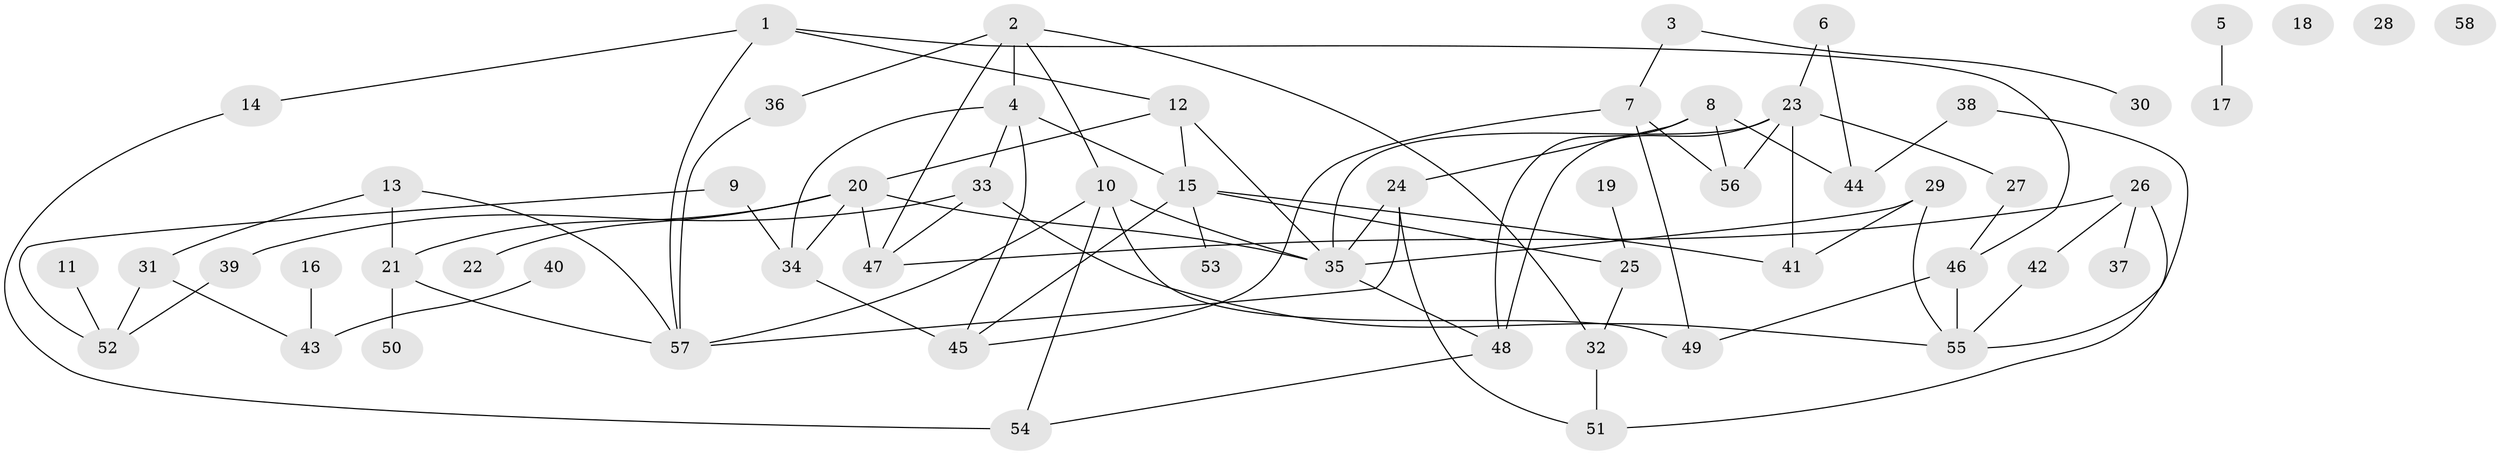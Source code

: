 // Generated by graph-tools (version 1.1) at 2025/00/03/09/25 03:00:40]
// undirected, 58 vertices, 86 edges
graph export_dot {
graph [start="1"]
  node [color=gray90,style=filled];
  1;
  2;
  3;
  4;
  5;
  6;
  7;
  8;
  9;
  10;
  11;
  12;
  13;
  14;
  15;
  16;
  17;
  18;
  19;
  20;
  21;
  22;
  23;
  24;
  25;
  26;
  27;
  28;
  29;
  30;
  31;
  32;
  33;
  34;
  35;
  36;
  37;
  38;
  39;
  40;
  41;
  42;
  43;
  44;
  45;
  46;
  47;
  48;
  49;
  50;
  51;
  52;
  53;
  54;
  55;
  56;
  57;
  58;
  1 -- 12;
  1 -- 14;
  1 -- 46;
  1 -- 57;
  2 -- 4;
  2 -- 10;
  2 -- 32;
  2 -- 36;
  2 -- 47;
  3 -- 7;
  3 -- 30;
  4 -- 15;
  4 -- 33;
  4 -- 34;
  4 -- 45;
  5 -- 17;
  6 -- 23;
  6 -- 44;
  7 -- 45;
  7 -- 49;
  7 -- 56;
  8 -- 24;
  8 -- 44;
  8 -- 48;
  8 -- 56;
  9 -- 34;
  9 -- 52;
  10 -- 35;
  10 -- 49;
  10 -- 54;
  10 -- 57;
  11 -- 52;
  12 -- 15;
  12 -- 20;
  12 -- 35;
  13 -- 21;
  13 -- 31;
  13 -- 57;
  14 -- 54;
  15 -- 25;
  15 -- 41;
  15 -- 45;
  15 -- 53;
  16 -- 43;
  19 -- 25;
  20 -- 21;
  20 -- 22;
  20 -- 34;
  20 -- 35;
  20 -- 47;
  21 -- 50;
  21 -- 57;
  23 -- 27;
  23 -- 35;
  23 -- 41;
  23 -- 48;
  23 -- 56;
  24 -- 35;
  24 -- 51;
  24 -- 57;
  25 -- 32;
  26 -- 37;
  26 -- 42;
  26 -- 47;
  26 -- 51;
  27 -- 46;
  29 -- 35;
  29 -- 41;
  29 -- 55;
  31 -- 43;
  31 -- 52;
  32 -- 51;
  33 -- 39;
  33 -- 47;
  33 -- 55;
  34 -- 45;
  35 -- 48;
  36 -- 57;
  38 -- 44;
  38 -- 55;
  39 -- 52;
  40 -- 43;
  42 -- 55;
  46 -- 49;
  46 -- 55;
  48 -- 54;
}
